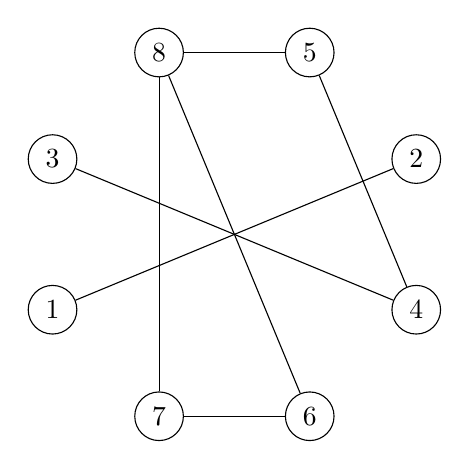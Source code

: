 \begin{tikzpicture}
    \foreach\n/\a in {1/9,2/1,3/7,4/15,5/3,6/13,7/11,8/5}
    {   \node[draw,circle] (N\n) at (22.5*\a:2.5) {\n};
    }
    \foreach\n/\m in {1/2,3/4,4/5,5/8,6/7,6/8,7/8}
    {   \draw (N\n) to (N\m);
    }
\end{tikzpicture}
